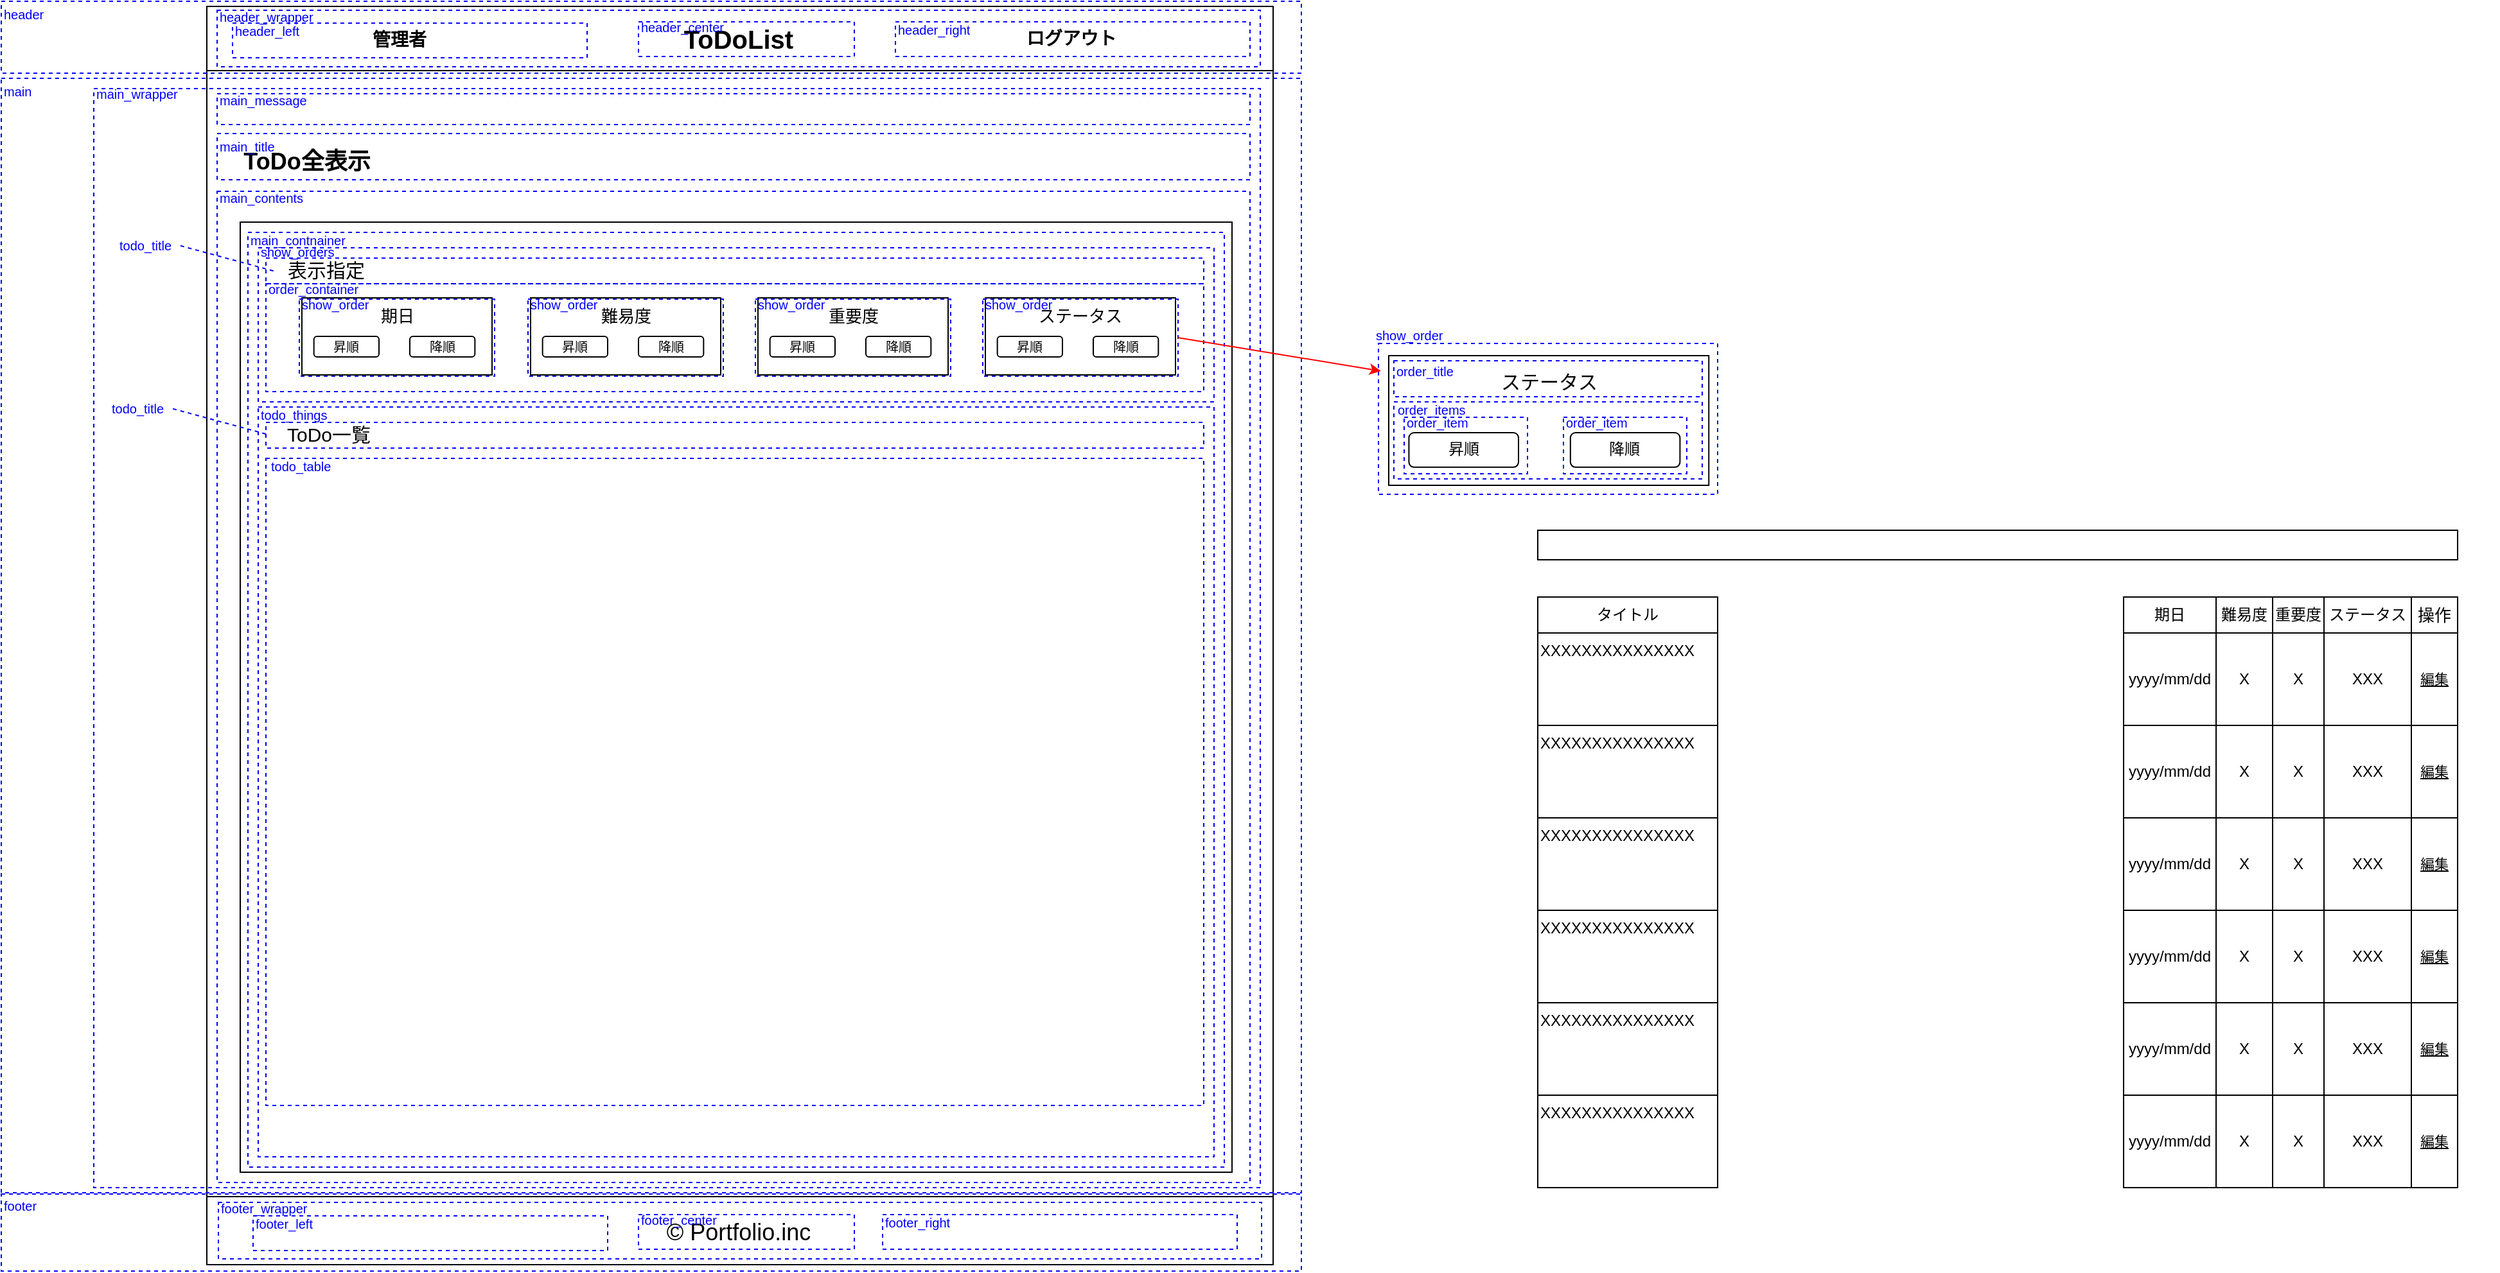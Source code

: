 <mxfile version="13.9.9" type="device"><diagram id="lAW5gfvQpGq91mGYDGwt" name="ページ1"><mxGraphModel dx="2044" dy="1932" grid="1" gridSize="4" guides="1" tooltips="1" connect="1" arrows="1" fold="1" page="1" pageScale="1" pageWidth="827" pageHeight="1169" math="0" shadow="0"><root><mxCell id="0"/><mxCell id="1" parent="0"/><mxCell id="KEuncwygjHZbyqNy_YQT-34" value="" style="group" parent="1" vertex="1" connectable="0"><mxGeometry y="-48" width="830" height="972" as="geometry"/></mxCell><mxCell id="tP_qFb6u1pj_dAxfEfU8-1" value="" style="rounded=0;whiteSpace=wrap;html=1;" parent="KEuncwygjHZbyqNy_YQT-34" vertex="1"><mxGeometry y="0.5" width="830" height="971.5" as="geometry"/></mxCell><mxCell id="tP_qFb6u1pj_dAxfEfU8-2" value="" style="rounded=0;whiteSpace=wrap;html=1;" parent="KEuncwygjHZbyqNy_YQT-34" vertex="1"><mxGeometry width="830" height="50" as="geometry"/></mxCell><mxCell id="tP_qFb6u1pj_dAxfEfU8-8" value="" style="rounded=0;whiteSpace=wrap;html=1;" parent="KEuncwygjHZbyqNy_YQT-34" vertex="1"><mxGeometry y="927" width="830" height="53" as="geometry"/></mxCell><mxCell id="tP_qFb6u1pj_dAxfEfU8-9" value="&lt;font style=&quot;font-size: 18px&quot;&gt;© Portfolio.inc&lt;/font&gt;" style="text;html=1;strokeColor=none;fillColor=none;align=center;verticalAlign=middle;whiteSpace=wrap;rounded=0;fontSize=20;" parent="KEuncwygjHZbyqNy_YQT-34" vertex="1"><mxGeometry x="298" y="943.5" width="232" height="20" as="geometry"/></mxCell><mxCell id="249utH4H3VEhiZY-PdCE-3" value="&lt;font size=&quot;1&quot;&gt;&lt;b style=&quot;font-size: 18px&quot;&gt;ToDo全表示&lt;/b&gt;&lt;/font&gt;" style="text;html=1;strokeColor=none;fillColor=none;align=center;verticalAlign=middle;whiteSpace=wrap;rounded=0;fontSize=17;" parent="KEuncwygjHZbyqNy_YQT-34" vertex="1"><mxGeometry x="16" y="111" width="124" height="20" as="geometry"/></mxCell><mxCell id="tP_qFb6u1pj_dAxfEfU8-3" value="&lt;b&gt;&lt;font style=&quot;font-size: 20px&quot;&gt;ToDoList&lt;/font&gt;&lt;/b&gt;" style="text;html=1;strokeColor=none;fillColor=none;align=center;verticalAlign=middle;whiteSpace=wrap;rounded=0;strokeWidth=4;" parent="KEuncwygjHZbyqNy_YQT-34" vertex="1"><mxGeometry x="334" y="10" width="160" height="30" as="geometry"/></mxCell><mxCell id="KEuncwygjHZbyqNy_YQT-17" value="&lt;span style=&quot;font-size: 14px&quot;&gt;&lt;b style=&quot;font-size: 14px&quot;&gt;管理者&lt;/b&gt;&lt;/span&gt;" style="text;html=1;strokeColor=none;fillColor=none;align=center;verticalAlign=middle;whiteSpace=wrap;rounded=0;fontSize=14;" parent="KEuncwygjHZbyqNy_YQT-34" vertex="1"><mxGeometry x="100" y="16" width="100" height="20" as="geometry"/></mxCell><mxCell id="KEuncwygjHZbyqNy_YQT-21" value="&lt;b&gt;ログアウト&lt;/b&gt;" style="text;html=1;strokeColor=none;fillColor=none;align=center;verticalAlign=middle;whiteSpace=wrap;rounded=0;fontSize=14;" parent="KEuncwygjHZbyqNy_YQT-34" vertex="1"><mxGeometry x="623" y="15" width="100" height="20" as="geometry"/></mxCell><mxCell id="KEuncwygjHZbyqNy_YQT-14" value="" style="rounded=0;whiteSpace=wrap;html=1;fillColor=none;" parent="KEuncwygjHZbyqNy_YQT-34" vertex="1"><mxGeometry x="26" y="168" width="772" height="740" as="geometry"/></mxCell><mxCell id="KEuncwygjHZbyqNy_YQT-23" value="" style="rounded=0;whiteSpace=wrap;html=1;fillColor=none;fontSize=14;strokeColor=#0000FF;dashed=1;" parent="1" vertex="1"><mxGeometry x="-160" y="-52" width="1012" height="56" as="geometry"/></mxCell><mxCell id="KEuncwygjHZbyqNy_YQT-24" value="" style="rounded=0;whiteSpace=wrap;html=1;fillColor=none;fontSize=14;strokeColor=#0000FF;dashed=1;" parent="1" vertex="1"><mxGeometry x="-160" y="8" width="1012" height="868" as="geometry"/></mxCell><mxCell id="KEuncwygjHZbyqNy_YQT-27" value="" style="rounded=0;whiteSpace=wrap;html=1;fillColor=none;fontSize=14;strokeColor=#0000FF;dashed=1;" parent="1" vertex="1"><mxGeometry x="-160" y="877" width="1012" height="60" as="geometry"/></mxCell><mxCell id="KEuncwygjHZbyqNy_YQT-28" value="header" style="text;html=1;strokeColor=none;fillColor=none;align=left;verticalAlign=middle;whiteSpace=wrap;rounded=0;dashed=1;fontSize=10;fontColor=#0000FF;" parent="1" vertex="1"><mxGeometry x="-160" y="-52" width="40" height="20" as="geometry"/></mxCell><mxCell id="KEuncwygjHZbyqNy_YQT-33" value="main" style="text;html=1;strokeColor=none;fillColor=none;align=left;verticalAlign=middle;whiteSpace=wrap;rounded=0;dashed=1;fontSize=10;fontColor=#0000FF;" parent="1" vertex="1"><mxGeometry x="-160" y="8" width="40" height="20" as="geometry"/></mxCell><mxCell id="KEuncwygjHZbyqNy_YQT-35" value="footer" style="text;html=1;strokeColor=none;fillColor=none;align=left;verticalAlign=middle;whiteSpace=wrap;rounded=0;dashed=1;fontSize=10;fontColor=#0000FF;" parent="1" vertex="1"><mxGeometry x="-160" y="876" width="40" height="20" as="geometry"/></mxCell><mxCell id="KEuncwygjHZbyqNy_YQT-69" value="" style="rounded=0;whiteSpace=wrap;html=1;dashed=1;fillColor=none;strokeColor=#0000FF;" parent="1" vertex="1"><mxGeometry x="-88" y="16" width="908" height="856" as="geometry"/></mxCell><mxCell id="KEuncwygjHZbyqNy_YQT-70" value="main_wrapper" style="text;html=1;strokeColor=none;fillColor=none;align=left;verticalAlign=middle;whiteSpace=wrap;rounded=0;dashed=1;fontSize=10;fontColor=#0000FF;" parent="1" vertex="1"><mxGeometry x="-88" y="16" width="84" height="8" as="geometry"/></mxCell><mxCell id="KEuncwygjHZbyqNy_YQT-73" value="" style="rounded=0;whiteSpace=wrap;html=1;fillColor=none;fontSize=14;strokeColor=#0000FF;dashed=1;" parent="1" vertex="1"><mxGeometry x="20" y="-35" width="276" height="27" as="geometry"/></mxCell><mxCell id="KEuncwygjHZbyqNy_YQT-74" value="header_left" style="text;html=1;strokeColor=none;fillColor=none;align=left;verticalAlign=middle;whiteSpace=wrap;rounded=0;dashed=1;fontSize=10;fontColor=#0000FF;" parent="1" vertex="1"><mxGeometry x="20" y="-35" width="72" height="11" as="geometry"/></mxCell><mxCell id="KEuncwygjHZbyqNy_YQT-79" value="" style="rounded=0;whiteSpace=wrap;html=1;fillColor=none;fontSize=14;strokeColor=#0000FF;dashed=1;" parent="1" vertex="1"><mxGeometry x="8" y="-45" width="812" height="44" as="geometry"/></mxCell><mxCell id="KEuncwygjHZbyqNy_YQT-80" value="header_wrapper" style="text;html=1;strokeColor=none;fillColor=none;align=left;verticalAlign=middle;whiteSpace=wrap;rounded=0;dashed=1;fontSize=10;fontColor=#0000FF;" parent="1" vertex="1"><mxGeometry x="8" y="-44" width="84" height="8" as="geometry"/></mxCell><mxCell id="KEuncwygjHZbyqNy_YQT-92" value="" style="rounded=0;whiteSpace=wrap;html=1;fillColor=none;fontSize=14;strokeColor=#0000FF;dashed=1;" parent="1" vertex="1"><mxGeometry x="336" y="893" width="168" height="27" as="geometry"/></mxCell><mxCell id="KEuncwygjHZbyqNy_YQT-93" value="" style="rounded=0;whiteSpace=wrap;html=1;fillColor=none;fontSize=14;strokeColor=#0000FF;dashed=1;" parent="1" vertex="1"><mxGeometry x="9" y="883.5" width="812" height="44" as="geometry"/></mxCell><mxCell id="KEuncwygjHZbyqNy_YQT-94" value="footer_center" style="text;html=1;strokeColor=none;fillColor=none;align=left;verticalAlign=middle;whiteSpace=wrap;rounded=0;dashed=1;fontSize=10;fontColor=#0000FF;" parent="1" vertex="1"><mxGeometry x="336" y="891" width="96" height="11" as="geometry"/></mxCell><mxCell id="KEuncwygjHZbyqNy_YQT-95" value="" style="rounded=0;whiteSpace=wrap;html=1;fillColor=none;fontSize=14;strokeColor=#0000FF;dashed=1;" parent="1" vertex="1"><mxGeometry x="36" y="894" width="276" height="27" as="geometry"/></mxCell><mxCell id="KEuncwygjHZbyqNy_YQT-96" value="footer_left" style="text;html=1;strokeColor=none;fillColor=none;align=left;verticalAlign=middle;whiteSpace=wrap;rounded=0;dashed=1;fontSize=10;fontColor=#0000FF;" parent="1" vertex="1"><mxGeometry x="36" y="894" width="72" height="11" as="geometry"/></mxCell><mxCell id="KEuncwygjHZbyqNy_YQT-97" value="footer_right" style="text;html=1;strokeColor=none;fillColor=none;align=left;verticalAlign=middle;whiteSpace=wrap;rounded=0;dashed=1;fontSize=10;fontColor=#0000FF;" parent="1" vertex="1"><mxGeometry x="526" y="893" width="72" height="11" as="geometry"/></mxCell><mxCell id="KEuncwygjHZbyqNy_YQT-98" value="" style="rounded=0;whiteSpace=wrap;html=1;fillColor=none;fontSize=14;strokeColor=#0000FF;dashed=1;" parent="1" vertex="1"><mxGeometry x="526" y="893" width="276" height="27" as="geometry"/></mxCell><mxCell id="KEuncwygjHZbyqNy_YQT-99" value="footer_wrapper" style="text;html=1;strokeColor=none;fillColor=none;align=left;verticalAlign=middle;whiteSpace=wrap;rounded=0;dashed=1;fontSize=10;fontColor=#0000FF;" parent="1" vertex="1"><mxGeometry x="9" y="883.5" width="84" height="8" as="geometry"/></mxCell><mxCell id="M2rv97hYD40gKzkqOxp8-1" value="" style="rounded=0;whiteSpace=wrap;html=1;dashed=1;fillColor=none;strokeColor=#0000FF;" parent="1" vertex="1"><mxGeometry x="8" y="96" width="804" height="772" as="geometry"/></mxCell><mxCell id="KEuncwygjHZbyqNy_YQT-46" value="main_contents" style="text;html=1;strokeColor=none;fillColor=none;align=left;verticalAlign=middle;whiteSpace=wrap;rounded=0;dashed=1;fontColor=#0000FF;fontSize=10;" parent="1" vertex="1"><mxGeometry x="8" y="91" width="80" height="20" as="geometry"/></mxCell><mxCell id="KEuncwygjHZbyqNy_YQT-47" value="" style="rounded=0;whiteSpace=wrap;html=1;dashed=1;fillColor=none;strokeColor=#0000FF;" parent="1" vertex="1"><mxGeometry x="8" y="51" width="804" height="36" as="geometry"/></mxCell><mxCell id="KEuncwygjHZbyqNy_YQT-48" value="main_title" style="text;html=1;strokeColor=none;fillColor=none;align=left;verticalAlign=middle;whiteSpace=wrap;rounded=0;dashed=1;fontColor=#0000FF;fontSize=10;" parent="1" vertex="1"><mxGeometry x="8" y="55" width="84" height="12" as="geometry"/></mxCell><mxCell id="KEuncwygjHZbyqNy_YQT-49" value="" style="rounded=0;whiteSpace=wrap;html=1;dashed=1;fillColor=none;strokeColor=#0000FF;" parent="1" vertex="1"><mxGeometry x="8" y="20" width="804" height="24" as="geometry"/></mxCell><mxCell id="KEuncwygjHZbyqNy_YQT-50" value="main_message" style="text;html=1;strokeColor=none;fillColor=none;align=left;verticalAlign=middle;whiteSpace=wrap;rounded=0;dashed=1;fontColor=#0000FF;fontSize=10;" parent="1" vertex="1"><mxGeometry x="8" y="17" width="80" height="16" as="geometry"/></mxCell><mxCell id="KEuncwygjHZbyqNy_YQT-71" value="header_center" style="text;html=1;strokeColor=none;fillColor=none;align=left;verticalAlign=middle;whiteSpace=wrap;rounded=0;dashed=1;fontSize=10;fontColor=#0000FF;" parent="1" vertex="1"><mxGeometry x="336" y="-38" width="96" height="11" as="geometry"/></mxCell><mxCell id="KEuncwygjHZbyqNy_YQT-72" value="" style="rounded=0;whiteSpace=wrap;html=1;fillColor=none;fontSize=14;strokeColor=#0000FF;dashed=1;" parent="1" vertex="1"><mxGeometry x="336" y="-36" width="168" height="27" as="geometry"/></mxCell><mxCell id="KEuncwygjHZbyqNy_YQT-75" value="header_right" style="text;html=1;strokeColor=none;fillColor=none;align=left;verticalAlign=middle;whiteSpace=wrap;rounded=0;dashed=1;fontSize=10;fontColor=#0000FF;" parent="1" vertex="1"><mxGeometry x="536" y="-36" width="72" height="11" as="geometry"/></mxCell><mxCell id="KEuncwygjHZbyqNy_YQT-76" value="" style="rounded=0;whiteSpace=wrap;html=1;fillColor=none;fontSize=14;strokeColor=#0000FF;dashed=1;" parent="1" vertex="1"><mxGeometry x="536" y="-36" width="276" height="27" as="geometry"/></mxCell><mxCell id="OrFkVEM_c1ZQOquCTtwF-202" value="" style="group" parent="1" vertex="1" connectable="0"><mxGeometry x="46" y="131" width="736" height="128" as="geometry"/></mxCell><mxCell id="OrFkVEM_c1ZQOquCTtwF-110" value="表示指定" style="text;html=1;strokeColor=none;fillColor=none;align=center;verticalAlign=middle;whiteSpace=wrap;rounded=0;fontSize=15;" parent="OrFkVEM_c1ZQOquCTtwF-202" vertex="1"><mxGeometry x="13" y="16" width="68" height="20" as="geometry"/></mxCell><mxCell id="OrFkVEM_c1ZQOquCTtwF-124" value="" style="group" parent="OrFkVEM_c1ZQOquCTtwF-202" vertex="1" connectable="0"><mxGeometry x="28" y="48" width="148" height="60" as="geometry"/></mxCell><mxCell id="OrFkVEM_c1ZQOquCTtwF-119" value="" style="rounded=0;whiteSpace=wrap;html=1;fontSize=11;align=center;" parent="OrFkVEM_c1ZQOquCTtwF-124" vertex="1"><mxGeometry width="148" height="60" as="geometry"/></mxCell><mxCell id="OrFkVEM_c1ZQOquCTtwF-114" value="期日" style="text;html=1;strokeColor=none;fillColor=none;align=center;verticalAlign=middle;whiteSpace=wrap;rounded=0;fontSize=13;" parent="OrFkVEM_c1ZQOquCTtwF-124" vertex="1"><mxGeometry x="50.667" y="4" width="46.667" height="20" as="geometry"/></mxCell><mxCell id="OrFkVEM_c1ZQOquCTtwF-116" value="昇順" style="rounded=1;whiteSpace=wrap;html=1;fontSize=10;align=center;" parent="OrFkVEM_c1ZQOquCTtwF-124" vertex="1"><mxGeometry x="9.33" y="30" width="50.67" height="16" as="geometry"/></mxCell><mxCell id="OrFkVEM_c1ZQOquCTtwF-138" value="降順" style="rounded=1;whiteSpace=wrap;html=1;fontSize=10;align=center;" parent="OrFkVEM_c1ZQOquCTtwF-124" vertex="1"><mxGeometry x="84" y="30" width="50.67" height="16" as="geometry"/></mxCell><mxCell id="OrFkVEM_c1ZQOquCTtwF-157" value="" style="group" parent="OrFkVEM_c1ZQOquCTtwF-202" vertex="1" connectable="0"><mxGeometry x="206" y="48" width="148" height="60" as="geometry"/></mxCell><mxCell id="OrFkVEM_c1ZQOquCTtwF-158" value="" style="rounded=0;whiteSpace=wrap;html=1;fontSize=11;align=center;" parent="OrFkVEM_c1ZQOquCTtwF-157" vertex="1"><mxGeometry width="148" height="60" as="geometry"/></mxCell><mxCell id="OrFkVEM_c1ZQOquCTtwF-159" value="難易度" style="text;html=1;strokeColor=none;fillColor=none;align=center;verticalAlign=middle;whiteSpace=wrap;rounded=0;fontSize=13;" parent="OrFkVEM_c1ZQOquCTtwF-157" vertex="1"><mxGeometry x="50.667" y="4" width="46.667" height="20" as="geometry"/></mxCell><mxCell id="OrFkVEM_c1ZQOquCTtwF-160" value="昇順" style="rounded=1;whiteSpace=wrap;html=1;fontSize=10;align=center;" parent="OrFkVEM_c1ZQOquCTtwF-157" vertex="1"><mxGeometry x="9.33" y="30" width="50.67" height="16" as="geometry"/></mxCell><mxCell id="OrFkVEM_c1ZQOquCTtwF-161" value="降順" style="rounded=1;whiteSpace=wrap;html=1;fontSize=10;align=center;" parent="OrFkVEM_c1ZQOquCTtwF-157" vertex="1"><mxGeometry x="84" y="30" width="50.67" height="16" as="geometry"/></mxCell><mxCell id="OrFkVEM_c1ZQOquCTtwF-162" value="" style="group" parent="OrFkVEM_c1ZQOquCTtwF-202" vertex="1" connectable="0"><mxGeometry x="383" y="48" width="148" height="60" as="geometry"/></mxCell><mxCell id="OrFkVEM_c1ZQOquCTtwF-163" value="" style="rounded=0;whiteSpace=wrap;html=1;fontSize=11;align=center;" parent="OrFkVEM_c1ZQOquCTtwF-162" vertex="1"><mxGeometry width="148" height="60" as="geometry"/></mxCell><mxCell id="OrFkVEM_c1ZQOquCTtwF-164" value="重要度" style="text;html=1;strokeColor=none;fillColor=none;align=center;verticalAlign=middle;whiteSpace=wrap;rounded=0;fontSize=13;" parent="OrFkVEM_c1ZQOquCTtwF-162" vertex="1"><mxGeometry x="50.667" y="4" width="46.667" height="20" as="geometry"/></mxCell><mxCell id="OrFkVEM_c1ZQOquCTtwF-165" value="昇順" style="rounded=1;whiteSpace=wrap;html=1;fontSize=10;align=center;" parent="OrFkVEM_c1ZQOquCTtwF-162" vertex="1"><mxGeometry x="9.33" y="30" width="50.67" height="16" as="geometry"/></mxCell><mxCell id="OrFkVEM_c1ZQOquCTtwF-166" value="降順" style="rounded=1;whiteSpace=wrap;html=1;fontSize=10;align=center;" parent="OrFkVEM_c1ZQOquCTtwF-162" vertex="1"><mxGeometry x="84" y="30" width="50.67" height="16" as="geometry"/></mxCell><mxCell id="OrFkVEM_c1ZQOquCTtwF-172" value="" style="group" parent="OrFkVEM_c1ZQOquCTtwF-202" vertex="1" connectable="0"><mxGeometry x="560" y="48" width="148" height="60" as="geometry"/></mxCell><mxCell id="OrFkVEM_c1ZQOquCTtwF-173" value="" style="rounded=0;whiteSpace=wrap;html=1;fontSize=11;align=center;" parent="OrFkVEM_c1ZQOquCTtwF-172" vertex="1"><mxGeometry width="148" height="60" as="geometry"/></mxCell><mxCell id="OrFkVEM_c1ZQOquCTtwF-174" value="ステータス" style="text;html=1;strokeColor=none;fillColor=none;align=center;verticalAlign=middle;whiteSpace=wrap;rounded=0;fontSize=13;" parent="OrFkVEM_c1ZQOquCTtwF-172" vertex="1"><mxGeometry x="36" y="4" width="76" height="20" as="geometry"/></mxCell><mxCell id="OrFkVEM_c1ZQOquCTtwF-175" value="昇順" style="rounded=1;whiteSpace=wrap;html=1;fontSize=10;align=center;" parent="OrFkVEM_c1ZQOquCTtwF-172" vertex="1"><mxGeometry x="9.33" y="30" width="50.67" height="16" as="geometry"/></mxCell><mxCell id="OrFkVEM_c1ZQOquCTtwF-176" value="降順" style="rounded=1;whiteSpace=wrap;html=1;fontSize=10;align=center;" parent="OrFkVEM_c1ZQOquCTtwF-172" vertex="1"><mxGeometry x="84" y="30" width="50.67" height="16" as="geometry"/></mxCell><mxCell id="OrFkVEM_c1ZQOquCTtwF-203" value="ToDo一覧" style="text;html=1;strokeColor=none;fillColor=none;align=center;verticalAlign=middle;whiteSpace=wrap;rounded=0;fontSize=15;" parent="1" vertex="1"><mxGeometry x="57" y="275" width="76" height="20" as="geometry"/></mxCell><mxCell id="OrFkVEM_c1ZQOquCTtwF-213" value="" style="rounded=0;whiteSpace=wrap;html=1;dashed=1;fillColor=none;strokeColor=#0000FF;" parent="1" vertex="1"><mxGeometry x="32" y="128" width="760" height="728" as="geometry"/></mxCell><mxCell id="OrFkVEM_c1ZQOquCTtwF-214" value="main_contnainer" style="text;html=1;strokeColor=none;fillColor=none;align=left;verticalAlign=middle;whiteSpace=wrap;rounded=0;dashed=1;fontColor=#0000FF;fontSize=10;" parent="1" vertex="1"><mxGeometry x="32" y="124" width="80" height="20" as="geometry"/></mxCell><mxCell id="OrFkVEM_c1ZQOquCTtwF-215" value="" style="rounded=0;whiteSpace=wrap;html=1;dashed=1;fillColor=none;strokeColor=#0000FF;" parent="1" vertex="1"><mxGeometry x="40" y="140" width="744" height="120" as="geometry"/></mxCell><mxCell id="OrFkVEM_c1ZQOquCTtwF-216" value="show_orders" style="text;html=1;strokeColor=none;fillColor=none;align=left;verticalAlign=middle;whiteSpace=wrap;rounded=0;dashed=1;fontColor=#0000FF;fontSize=10;" parent="1" vertex="1"><mxGeometry x="40" y="133" width="80" height="20" as="geometry"/></mxCell><mxCell id="OrFkVEM_c1ZQOquCTtwF-217" value="" style="rounded=0;whiteSpace=wrap;html=1;dashed=1;fillColor=none;strokeColor=#0000FF;" parent="1" vertex="1"><mxGeometry x="40" y="264" width="744" height="584" as="geometry"/></mxCell><mxCell id="OrFkVEM_c1ZQOquCTtwF-218" value="todo_things" style="text;html=1;strokeColor=none;fillColor=none;align=left;verticalAlign=middle;whiteSpace=wrap;rounded=0;dashed=1;fontColor=#0000FF;fontSize=10;" parent="1" vertex="1"><mxGeometry x="40" y="260" width="80" height="20" as="geometry"/></mxCell><mxCell id="OrFkVEM_c1ZQOquCTtwF-219" value="" style="rounded=0;whiteSpace=wrap;html=1;dashed=1;fillColor=none;strokeColor=#0000FF;" parent="1" vertex="1"><mxGeometry x="46" y="168" width="730" height="84" as="geometry"/></mxCell><mxCell id="OrFkVEM_c1ZQOquCTtwF-220" value="" style="rounded=0;whiteSpace=wrap;html=1;dashed=1;fillColor=none;strokeColor=#0000FF;" parent="1" vertex="1"><mxGeometry x="46" y="148" width="730" height="20" as="geometry"/></mxCell><mxCell id="OrFkVEM_c1ZQOquCTtwF-221" value="todo_title" style="text;html=1;strokeColor=none;fillColor=none;align=left;verticalAlign=middle;whiteSpace=wrap;rounded=0;dashed=1;fontColor=#0000FF;fontSize=10;" parent="1" vertex="1"><mxGeometry x="-70" y="128" width="48" height="20" as="geometry"/></mxCell><mxCell id="OrFkVEM_c1ZQOquCTtwF-222" value="" style="endArrow=none;html=1;fontSize=12;entryX=1;entryY=0.5;entryDx=0;entryDy=0;exitX=0.008;exitY=0.5;exitDx=0;exitDy=0;exitPerimeter=0;dashed=1;strokeColor=#0000FF;" parent="1" source="OrFkVEM_c1ZQOquCTtwF-220" target="OrFkVEM_c1ZQOquCTtwF-221" edge="1"><mxGeometry width="50" height="50" relative="1" as="geometry"><mxPoint x="76" y="230" as="sourcePoint"/><mxPoint x="126" y="180" as="targetPoint"/></mxGeometry></mxCell><mxCell id="OrFkVEM_c1ZQOquCTtwF-223" value="order_container" style="text;html=1;strokeColor=none;fillColor=none;align=left;verticalAlign=middle;whiteSpace=wrap;rounded=0;dashed=1;fontColor=#0000FF;fontSize=10;" parent="1" vertex="1"><mxGeometry x="46" y="162" width="80" height="20" as="geometry"/></mxCell><mxCell id="OrFkVEM_c1ZQOquCTtwF-224" value="" style="rounded=0;whiteSpace=wrap;html=1;dashed=1;fillColor=none;strokeColor=#0000FF;" parent="1" vertex="1"><mxGeometry x="72" y="180" width="152" height="60" as="geometry"/></mxCell><mxCell id="OrFkVEM_c1ZQOquCTtwF-225" value="show_order" style="text;html=1;strokeColor=none;fillColor=none;align=left;verticalAlign=middle;whiteSpace=wrap;rounded=0;dashed=1;fontColor=#0000FF;fontSize=10;" parent="1" vertex="1"><mxGeometry x="72" y="176" width="56" height="16" as="geometry"/></mxCell><mxCell id="OrFkVEM_c1ZQOquCTtwF-227" value="" style="rounded=0;whiteSpace=wrap;html=1;dashed=1;fillColor=none;strokeColor=#0000FF;" parent="1" vertex="1"><mxGeometry x="250" y="180" width="152" height="60" as="geometry"/></mxCell><mxCell id="OrFkVEM_c1ZQOquCTtwF-228" value="show_order" style="text;html=1;strokeColor=none;fillColor=none;align=left;verticalAlign=middle;whiteSpace=wrap;rounded=0;dashed=1;fontColor=#0000FF;fontSize=10;" parent="1" vertex="1"><mxGeometry x="250" y="176" width="56" height="16" as="geometry"/></mxCell><mxCell id="OrFkVEM_c1ZQOquCTtwF-229" value="" style="rounded=0;whiteSpace=wrap;html=1;dashed=1;fillColor=none;strokeColor=#0000FF;" parent="1" vertex="1"><mxGeometry x="427" y="180" width="152" height="60" as="geometry"/></mxCell><mxCell id="OrFkVEM_c1ZQOquCTtwF-230" value="show_order" style="text;html=1;strokeColor=none;fillColor=none;align=left;verticalAlign=middle;whiteSpace=wrap;rounded=0;dashed=1;fontColor=#0000FF;fontSize=10;" parent="1" vertex="1"><mxGeometry x="427" y="176" width="56" height="16" as="geometry"/></mxCell><mxCell id="OrFkVEM_c1ZQOquCTtwF-231" value="" style="rounded=0;whiteSpace=wrap;html=1;dashed=1;fillColor=none;strokeColor=#0000FF;" parent="1" vertex="1"><mxGeometry x="604" y="180" width="152" height="60" as="geometry"/></mxCell><mxCell id="OrFkVEM_c1ZQOquCTtwF-232" value="show_order" style="text;html=1;strokeColor=none;fillColor=none;align=left;verticalAlign=middle;whiteSpace=wrap;rounded=0;dashed=1;fontColor=#0000FF;fontSize=10;" parent="1" vertex="1"><mxGeometry x="604" y="176" width="56" height="16" as="geometry"/></mxCell><mxCell id="OrFkVEM_c1ZQOquCTtwF-233" value="" style="rounded=0;whiteSpace=wrap;html=1;dashed=1;fillColor=none;strokeColor=#0000FF;" parent="1" vertex="1"><mxGeometry x="46" y="276" width="730" height="20" as="geometry"/></mxCell><mxCell id="OrFkVEM_c1ZQOquCTtwF-234" value="" style="rounded=0;whiteSpace=wrap;html=1;dashed=1;fillColor=none;strokeColor=#0000FF;" parent="1" vertex="1"><mxGeometry x="46" y="304" width="730" height="504" as="geometry"/></mxCell><mxCell id="OrFkVEM_c1ZQOquCTtwF-235" value="todo_title" style="text;html=1;strokeColor=none;fillColor=none;align=left;verticalAlign=middle;whiteSpace=wrap;rounded=0;dashed=1;fontColor=#0000FF;fontSize=10;" parent="1" vertex="1"><mxGeometry x="-75.84" y="255" width="48" height="20" as="geometry"/></mxCell><mxCell id="OrFkVEM_c1ZQOquCTtwF-236" value="" style="endArrow=none;html=1;fontSize=12;entryX=1;entryY=0.5;entryDx=0;entryDy=0;exitX=0.008;exitY=0.5;exitDx=0;exitDy=0;exitPerimeter=0;dashed=1;strokeColor=#0000FF;" parent="1" target="OrFkVEM_c1ZQOquCTtwF-235" edge="1"><mxGeometry width="50" height="50" relative="1" as="geometry"><mxPoint x="46.0" y="285" as="sourcePoint"/><mxPoint x="120.16" y="307" as="targetPoint"/></mxGeometry></mxCell><mxCell id="OrFkVEM_c1ZQOquCTtwF-237" value="todo_table" style="text;html=1;strokeColor=none;fillColor=none;align=left;verticalAlign=middle;whiteSpace=wrap;rounded=0;dashed=1;fontColor=#0000FF;fontSize=10;" parent="1" vertex="1"><mxGeometry x="48" y="304" width="80" height="12" as="geometry"/></mxCell><mxCell id="OrFkVEM_c1ZQOquCTtwF-249" value="" style="group;fontSize=13;" parent="1" vertex="1" connectable="0"><mxGeometry x="920" y="224" width="268" height="121.5" as="geometry"/></mxCell><mxCell id="OrFkVEM_c1ZQOquCTtwF-250" value="" style="rounded=0;whiteSpace=wrap;html=1;fontSize=11;align=center;" parent="OrFkVEM_c1ZQOquCTtwF-249" vertex="1"><mxGeometry width="249.14" height="101" as="geometry"/></mxCell><mxCell id="OrFkVEM_c1ZQOquCTtwF-251" value="ステータス" style="text;html=1;strokeColor=none;fillColor=none;align=center;verticalAlign=middle;whiteSpace=wrap;rounded=0;fontSize=15;" parent="OrFkVEM_c1ZQOquCTtwF-249" vertex="1"><mxGeometry x="60.602" y="2.733" width="127.937" height="33.667" as="geometry"/></mxCell><mxCell id="OrFkVEM_c1ZQOquCTtwF-252" value="昇順" style="rounded=1;whiteSpace=wrap;html=1;fontSize=12;align=center;" parent="OrFkVEM_c1ZQOquCTtwF-249" vertex="1"><mxGeometry x="15.706" y="60" width="85.297" height="26.933" as="geometry"/></mxCell><mxCell id="OrFkVEM_c1ZQOquCTtwF-253" value="降順" style="rounded=1;whiteSpace=wrap;html=1;fontSize=12;align=center;" parent="OrFkVEM_c1ZQOquCTtwF-249" vertex="1"><mxGeometry x="141.404" y="60" width="85.297" height="26.933" as="geometry"/></mxCell><mxCell id="OrFkVEM_c1ZQOquCTtwF-254" value="" style="rounded=0;whiteSpace=wrap;html=1;dashed=1;fillColor=none;strokeColor=#0000FF;" parent="OrFkVEM_c1ZQOquCTtwF-249" vertex="1"><mxGeometry x="-8" y="-9.5" width="264" height="117.5" as="geometry"/></mxCell><mxCell id="OrFkVEM_c1ZQOquCTtwF-262" value="" style="rounded=0;whiteSpace=wrap;html=1;dashed=1;fillColor=none;strokeColor=#0000FF;" parent="OrFkVEM_c1ZQOquCTtwF-249" vertex="1"><mxGeometry x="4" y="4" width="240" height="28" as="geometry"/></mxCell><mxCell id="OrFkVEM_c1ZQOquCTtwF-263" value="" style="rounded=0;whiteSpace=wrap;html=1;dashed=1;fillColor=none;strokeColor=#0000FF;" parent="OrFkVEM_c1ZQOquCTtwF-249" vertex="1"><mxGeometry x="4" y="36" width="240" height="60" as="geometry"/></mxCell><mxCell id="OrFkVEM_c1ZQOquCTtwF-264" value="order_title" style="text;html=1;strokeColor=none;fillColor=none;align=left;verticalAlign=middle;whiteSpace=wrap;rounded=0;dashed=1;fontColor=#0000FF;fontSize=10;" parent="OrFkVEM_c1ZQOquCTtwF-249" vertex="1"><mxGeometry x="4.0" y="4.0" width="56" height="16" as="geometry"/></mxCell><mxCell id="OrFkVEM_c1ZQOquCTtwF-265" value="" style="rounded=0;whiteSpace=wrap;html=1;dashed=1;fillColor=none;strokeColor=#0000FF;" parent="OrFkVEM_c1ZQOquCTtwF-249" vertex="1"><mxGeometry x="12" y="48" width="96" height="44" as="geometry"/></mxCell><mxCell id="OrFkVEM_c1ZQOquCTtwF-266" value="order_items" style="text;html=1;strokeColor=none;fillColor=none;align=left;verticalAlign=middle;whiteSpace=wrap;rounded=0;dashed=1;fontColor=#0000FF;fontSize=10;" parent="OrFkVEM_c1ZQOquCTtwF-249" vertex="1"><mxGeometry x="4.6" y="34" width="56" height="16" as="geometry"/></mxCell><mxCell id="OrFkVEM_c1ZQOquCTtwF-267" value="order_item" style="text;html=1;strokeColor=none;fillColor=none;align=left;verticalAlign=middle;whiteSpace=wrap;rounded=0;dashed=1;fontColor=#0000FF;fontSize=10;" parent="OrFkVEM_c1ZQOquCTtwF-249" vertex="1"><mxGeometry x="12" y="48" width="56" height="8" as="geometry"/></mxCell><mxCell id="OrFkVEM_c1ZQOquCTtwF-269" value="" style="rounded=0;whiteSpace=wrap;html=1;dashed=1;fillColor=none;strokeColor=#0000FF;" parent="OrFkVEM_c1ZQOquCTtwF-249" vertex="1"><mxGeometry x="136" y="48" width="96" height="44" as="geometry"/></mxCell><mxCell id="OrFkVEM_c1ZQOquCTtwF-270" value="order_item" style="text;html=1;strokeColor=none;fillColor=none;align=left;verticalAlign=middle;whiteSpace=wrap;rounded=0;dashed=1;fontColor=#0000FF;fontSize=10;" parent="OrFkVEM_c1ZQOquCTtwF-249" vertex="1"><mxGeometry x="136" y="48" width="56" height="8" as="geometry"/></mxCell><mxCell id="OrFkVEM_c1ZQOquCTtwF-255" value="show_order" style="text;html=1;strokeColor=none;fillColor=none;align=left;verticalAlign=middle;whiteSpace=wrap;rounded=0;dashed=1;fontColor=#0000FF;fontSize=10;" parent="1" vertex="1"><mxGeometry x="908" y="200" width="56" height="16" as="geometry"/></mxCell><mxCell id="OrFkVEM_c1ZQOquCTtwF-256" value="" style="endArrow=classic;html=1;fontSize=12;strokeColor=#FF0000;exitX=1;exitY=0.5;exitDx=0;exitDy=0;" parent="1" source="OrFkVEM_c1ZQOquCTtwF-231" edge="1"><mxGeometry width="50" height="50" relative="1" as="geometry"><mxPoint x="864" y="286" as="sourcePoint"/><mxPoint x="914" y="236" as="targetPoint"/></mxGeometry></mxCell><mxCell id="Nh4IR3t0AtoiWGDYlAv8-65" value="" style="group" vertex="1" connectable="0" parent="1"><mxGeometry x="1036" y="412" width="748" height="460" as="geometry"/></mxCell><mxCell id="Nh4IR3t0AtoiWGDYlAv8-66" value="" style="group" vertex="1" connectable="0" parent="Nh4IR3t0AtoiWGDYlAv8-65"><mxGeometry width="692" height="28" as="geometry"/></mxCell><mxCell id="Nh4IR3t0AtoiWGDYlAv8-67" value="タイトル" style="rounded=0;whiteSpace=wrap;html=1;" vertex="1" parent="Nh4IR3t0AtoiWGDYlAv8-66"><mxGeometry width="140" height="28" as="geometry"/></mxCell><mxCell id="Nh4IR3t0AtoiWGDYlAv8-69" value="期日" style="rounded=0;whiteSpace=wrap;html=1;" vertex="1" parent="Nh4IR3t0AtoiWGDYlAv8-66"><mxGeometry x="456" width="72" height="28" as="geometry"/></mxCell><mxCell id="Nh4IR3t0AtoiWGDYlAv8-70" value="難易度" style="rounded=0;whiteSpace=wrap;html=1;" vertex="1" parent="Nh4IR3t0AtoiWGDYlAv8-66"><mxGeometry x="528" width="44" height="28" as="geometry"/></mxCell><mxCell id="Nh4IR3t0AtoiWGDYlAv8-71" value="重要度" style="rounded=0;whiteSpace=wrap;html=1;" vertex="1" parent="Nh4IR3t0AtoiWGDYlAv8-66"><mxGeometry x="572" width="40" height="28" as="geometry"/></mxCell><mxCell id="Nh4IR3t0AtoiWGDYlAv8-72" value="ステータス" style="rounded=0;whiteSpace=wrap;html=1;" vertex="1" parent="Nh4IR3t0AtoiWGDYlAv8-66"><mxGeometry x="612" width="68" height="28" as="geometry"/></mxCell><mxCell id="Nh4IR3t0AtoiWGDYlAv8-73" value="" style="group;align=left;verticalAlign=top;fontSize=11;" vertex="1" connectable="0" parent="Nh4IR3t0AtoiWGDYlAv8-65"><mxGeometry y="28" width="748" height="72" as="geometry"/></mxCell><mxCell id="Nh4IR3t0AtoiWGDYlAv8-74" value="" style="group" vertex="1" connectable="0" parent="Nh4IR3t0AtoiWGDYlAv8-73"><mxGeometry width="748" height="72" as="geometry"/></mxCell><mxCell id="Nh4IR3t0AtoiWGDYlAv8-75" value="XXXXXXXXXXXXXXX" style="rounded=0;whiteSpace=wrap;html=1;align=left;verticalAlign=top;" vertex="1" parent="Nh4IR3t0AtoiWGDYlAv8-74"><mxGeometry width="140" height="72" as="geometry"/></mxCell><mxCell id="Nh4IR3t0AtoiWGDYlAv8-77" value="yyyy/mm/dd" style="rounded=0;whiteSpace=wrap;html=1;" vertex="1" parent="Nh4IR3t0AtoiWGDYlAv8-74"><mxGeometry x="456" width="72" height="72" as="geometry"/></mxCell><mxCell id="Nh4IR3t0AtoiWGDYlAv8-78" value="X" style="rounded=0;whiteSpace=wrap;html=1;" vertex="1" parent="Nh4IR3t0AtoiWGDYlAv8-74"><mxGeometry x="528" width="44" height="72" as="geometry"/></mxCell><mxCell id="Nh4IR3t0AtoiWGDYlAv8-79" value="X" style="rounded=0;whiteSpace=wrap;html=1;" vertex="1" parent="Nh4IR3t0AtoiWGDYlAv8-74"><mxGeometry x="572" width="40" height="72" as="geometry"/></mxCell><mxCell id="Nh4IR3t0AtoiWGDYlAv8-80" value="XXX" style="rounded=0;whiteSpace=wrap;html=1;" vertex="1" parent="Nh4IR3t0AtoiWGDYlAv8-74"><mxGeometry x="612" width="68" height="72" as="geometry"/></mxCell><mxCell id="Nh4IR3t0AtoiWGDYlAv8-81" value="" style="group;align=left;verticalAlign=top;fontSize=11;" vertex="1" connectable="0" parent="Nh4IR3t0AtoiWGDYlAv8-65"><mxGeometry y="100" width="748" height="72" as="geometry"/></mxCell><mxCell id="Nh4IR3t0AtoiWGDYlAv8-82" value="" style="group" vertex="1" connectable="0" parent="Nh4IR3t0AtoiWGDYlAv8-81"><mxGeometry width="748" height="72" as="geometry"/></mxCell><mxCell id="Nh4IR3t0AtoiWGDYlAv8-83" value="XXXXXXXXXXXXXXX" style="rounded=0;whiteSpace=wrap;html=1;align=left;verticalAlign=top;" vertex="1" parent="Nh4IR3t0AtoiWGDYlAv8-82"><mxGeometry width="140" height="72" as="geometry"/></mxCell><mxCell id="Nh4IR3t0AtoiWGDYlAv8-85" value="yyyy/mm/dd" style="rounded=0;whiteSpace=wrap;html=1;" vertex="1" parent="Nh4IR3t0AtoiWGDYlAv8-82"><mxGeometry x="456" width="72" height="72" as="geometry"/></mxCell><mxCell id="Nh4IR3t0AtoiWGDYlAv8-86" value="X" style="rounded=0;whiteSpace=wrap;html=1;" vertex="1" parent="Nh4IR3t0AtoiWGDYlAv8-82"><mxGeometry x="528" width="44" height="72" as="geometry"/></mxCell><mxCell id="Nh4IR3t0AtoiWGDYlAv8-87" value="X" style="rounded=0;whiteSpace=wrap;html=1;" vertex="1" parent="Nh4IR3t0AtoiWGDYlAv8-82"><mxGeometry x="572" width="40" height="72" as="geometry"/></mxCell><mxCell id="Nh4IR3t0AtoiWGDYlAv8-88" value="XXX" style="rounded=0;whiteSpace=wrap;html=1;" vertex="1" parent="Nh4IR3t0AtoiWGDYlAv8-82"><mxGeometry x="612" width="68" height="72" as="geometry"/></mxCell><mxCell id="Nh4IR3t0AtoiWGDYlAv8-89" value="" style="group;align=left;verticalAlign=top;fontSize=11;" vertex="1" connectable="0" parent="Nh4IR3t0AtoiWGDYlAv8-65"><mxGeometry y="172" width="748" height="72" as="geometry"/></mxCell><mxCell id="Nh4IR3t0AtoiWGDYlAv8-90" value="" style="group" vertex="1" connectable="0" parent="Nh4IR3t0AtoiWGDYlAv8-89"><mxGeometry width="748" height="72" as="geometry"/></mxCell><mxCell id="Nh4IR3t0AtoiWGDYlAv8-91" value="XXXXXXXXXXXXXXX" style="rounded=0;whiteSpace=wrap;html=1;align=left;verticalAlign=top;" vertex="1" parent="Nh4IR3t0AtoiWGDYlAv8-90"><mxGeometry width="140" height="72" as="geometry"/></mxCell><mxCell id="Nh4IR3t0AtoiWGDYlAv8-93" value="yyyy/mm/dd" style="rounded=0;whiteSpace=wrap;html=1;" vertex="1" parent="Nh4IR3t0AtoiWGDYlAv8-90"><mxGeometry x="456" width="72" height="72" as="geometry"/></mxCell><mxCell id="Nh4IR3t0AtoiWGDYlAv8-94" value="X" style="rounded=0;whiteSpace=wrap;html=1;" vertex="1" parent="Nh4IR3t0AtoiWGDYlAv8-90"><mxGeometry x="528" width="44" height="72" as="geometry"/></mxCell><mxCell id="Nh4IR3t0AtoiWGDYlAv8-95" value="X" style="rounded=0;whiteSpace=wrap;html=1;" vertex="1" parent="Nh4IR3t0AtoiWGDYlAv8-90"><mxGeometry x="572" width="40" height="72" as="geometry"/></mxCell><mxCell id="Nh4IR3t0AtoiWGDYlAv8-96" value="XXX" style="rounded=0;whiteSpace=wrap;html=1;" vertex="1" parent="Nh4IR3t0AtoiWGDYlAv8-90"><mxGeometry x="612" width="68" height="72" as="geometry"/></mxCell><mxCell id="Nh4IR3t0AtoiWGDYlAv8-97" value="" style="group;align=left;verticalAlign=top;fontSize=11;" vertex="1" connectable="0" parent="Nh4IR3t0AtoiWGDYlAv8-65"><mxGeometry y="244" width="748" height="72" as="geometry"/></mxCell><mxCell id="Nh4IR3t0AtoiWGDYlAv8-98" value="" style="group" vertex="1" connectable="0" parent="Nh4IR3t0AtoiWGDYlAv8-97"><mxGeometry width="748" height="72" as="geometry"/></mxCell><mxCell id="Nh4IR3t0AtoiWGDYlAv8-99" value="XXXXXXXXXXXXXXX" style="rounded=0;whiteSpace=wrap;html=1;align=left;verticalAlign=top;" vertex="1" parent="Nh4IR3t0AtoiWGDYlAv8-98"><mxGeometry width="140" height="72" as="geometry"/></mxCell><mxCell id="Nh4IR3t0AtoiWGDYlAv8-101" value="yyyy/mm/dd" style="rounded=0;whiteSpace=wrap;html=1;" vertex="1" parent="Nh4IR3t0AtoiWGDYlAv8-98"><mxGeometry x="456" width="72" height="72" as="geometry"/></mxCell><mxCell id="Nh4IR3t0AtoiWGDYlAv8-102" value="X" style="rounded=0;whiteSpace=wrap;html=1;" vertex="1" parent="Nh4IR3t0AtoiWGDYlAv8-98"><mxGeometry x="528" width="44" height="72" as="geometry"/></mxCell><mxCell id="Nh4IR3t0AtoiWGDYlAv8-103" value="X" style="rounded=0;whiteSpace=wrap;html=1;" vertex="1" parent="Nh4IR3t0AtoiWGDYlAv8-98"><mxGeometry x="572" width="40" height="72" as="geometry"/></mxCell><mxCell id="Nh4IR3t0AtoiWGDYlAv8-104" value="XXX" style="rounded=0;whiteSpace=wrap;html=1;" vertex="1" parent="Nh4IR3t0AtoiWGDYlAv8-98"><mxGeometry x="612" width="68" height="72" as="geometry"/></mxCell><mxCell id="Nh4IR3t0AtoiWGDYlAv8-105" value="" style="group;align=left;verticalAlign=top;fontSize=11;" vertex="1" connectable="0" parent="Nh4IR3t0AtoiWGDYlAv8-65"><mxGeometry y="316" width="748" height="72" as="geometry"/></mxCell><mxCell id="Nh4IR3t0AtoiWGDYlAv8-106" value="" style="group" vertex="1" connectable="0" parent="Nh4IR3t0AtoiWGDYlAv8-105"><mxGeometry width="748" height="72" as="geometry"/></mxCell><mxCell id="Nh4IR3t0AtoiWGDYlAv8-107" value="XXXXXXXXXXXXXXX" style="rounded=0;whiteSpace=wrap;html=1;align=left;verticalAlign=top;" vertex="1" parent="Nh4IR3t0AtoiWGDYlAv8-106"><mxGeometry width="140" height="72" as="geometry"/></mxCell><mxCell id="Nh4IR3t0AtoiWGDYlAv8-109" value="yyyy/mm/dd" style="rounded=0;whiteSpace=wrap;html=1;" vertex="1" parent="Nh4IR3t0AtoiWGDYlAv8-106"><mxGeometry x="456" width="72" height="72" as="geometry"/></mxCell><mxCell id="Nh4IR3t0AtoiWGDYlAv8-110" value="X" style="rounded=0;whiteSpace=wrap;html=1;" vertex="1" parent="Nh4IR3t0AtoiWGDYlAv8-106"><mxGeometry x="528" width="44" height="72" as="geometry"/></mxCell><mxCell id="Nh4IR3t0AtoiWGDYlAv8-111" value="X" style="rounded=0;whiteSpace=wrap;html=1;" vertex="1" parent="Nh4IR3t0AtoiWGDYlAv8-106"><mxGeometry x="572" width="40" height="72" as="geometry"/></mxCell><mxCell id="Nh4IR3t0AtoiWGDYlAv8-112" value="XXX" style="rounded=0;whiteSpace=wrap;html=1;" vertex="1" parent="Nh4IR3t0AtoiWGDYlAv8-106"><mxGeometry x="612" width="68" height="72" as="geometry"/></mxCell><mxCell id="Nh4IR3t0AtoiWGDYlAv8-113" value="" style="group;align=left;verticalAlign=top;fontSize=11;" vertex="1" connectable="0" parent="Nh4IR3t0AtoiWGDYlAv8-65"><mxGeometry y="388" width="748" height="72" as="geometry"/></mxCell><mxCell id="Nh4IR3t0AtoiWGDYlAv8-114" value="" style="group" vertex="1" connectable="0" parent="Nh4IR3t0AtoiWGDYlAv8-113"><mxGeometry width="748" height="72" as="geometry"/></mxCell><mxCell id="Nh4IR3t0AtoiWGDYlAv8-115" value="XXXXXXXXXXXXXXX" style="rounded=0;whiteSpace=wrap;html=1;align=left;verticalAlign=top;" vertex="1" parent="Nh4IR3t0AtoiWGDYlAv8-114"><mxGeometry width="140" height="72" as="geometry"/></mxCell><mxCell id="Nh4IR3t0AtoiWGDYlAv8-117" value="yyyy/mm/dd" style="rounded=0;whiteSpace=wrap;html=1;" vertex="1" parent="Nh4IR3t0AtoiWGDYlAv8-114"><mxGeometry x="456" width="72" height="72" as="geometry"/></mxCell><mxCell id="Nh4IR3t0AtoiWGDYlAv8-118" value="X" style="rounded=0;whiteSpace=wrap;html=1;" vertex="1" parent="Nh4IR3t0AtoiWGDYlAv8-114"><mxGeometry x="528" width="44" height="72" as="geometry"/></mxCell><mxCell id="Nh4IR3t0AtoiWGDYlAv8-119" value="X" style="rounded=0;whiteSpace=wrap;html=1;" vertex="1" parent="Nh4IR3t0AtoiWGDYlAv8-114"><mxGeometry x="572" width="40" height="72" as="geometry"/></mxCell><mxCell id="Nh4IR3t0AtoiWGDYlAv8-120" value="XXX" style="rounded=0;whiteSpace=wrap;html=1;" vertex="1" parent="Nh4IR3t0AtoiWGDYlAv8-114"><mxGeometry x="612" width="68" height="72" as="geometry"/></mxCell><mxCell id="Nh4IR3t0AtoiWGDYlAv8-121" value="" style="group;fontSize=12;" vertex="1" connectable="0" parent="Nh4IR3t0AtoiWGDYlAv8-65"><mxGeometry x="680" width="36" height="460" as="geometry"/></mxCell><mxCell id="Nh4IR3t0AtoiWGDYlAv8-122" value="&lt;font style=&quot;font-size: 13px&quot;&gt;操作&lt;/font&gt;" style="rounded=0;whiteSpace=wrap;html=1;fontSize=11;" vertex="1" parent="Nh4IR3t0AtoiWGDYlAv8-121"><mxGeometry width="36" height="28" as="geometry"/></mxCell><mxCell id="Nh4IR3t0AtoiWGDYlAv8-123" value="編集" style="rounded=0;whiteSpace=wrap;html=1;fontStyle=4;fontSize=11;" vertex="1" parent="Nh4IR3t0AtoiWGDYlAv8-121"><mxGeometry y="28" width="36" height="72" as="geometry"/></mxCell><mxCell id="Nh4IR3t0AtoiWGDYlAv8-124" value="編集" style="rounded=0;whiteSpace=wrap;html=1;fontStyle=4;fontSize=11;" vertex="1" parent="Nh4IR3t0AtoiWGDYlAv8-121"><mxGeometry y="100" width="36" height="72" as="geometry"/></mxCell><mxCell id="Nh4IR3t0AtoiWGDYlAv8-125" value="編集" style="rounded=0;whiteSpace=wrap;html=1;fontStyle=4;fontSize=11;" vertex="1" parent="Nh4IR3t0AtoiWGDYlAv8-121"><mxGeometry y="172" width="36" height="72" as="geometry"/></mxCell><mxCell id="Nh4IR3t0AtoiWGDYlAv8-126" value="編集" style="rounded=0;whiteSpace=wrap;html=1;fontStyle=4;fontSize=11;" vertex="1" parent="Nh4IR3t0AtoiWGDYlAv8-121"><mxGeometry y="244" width="36" height="72" as="geometry"/></mxCell><mxCell id="Nh4IR3t0AtoiWGDYlAv8-127" value="編集" style="rounded=0;whiteSpace=wrap;html=1;fontStyle=4;fontSize=11;" vertex="1" parent="Nh4IR3t0AtoiWGDYlAv8-121"><mxGeometry y="316" width="36" height="72" as="geometry"/></mxCell><mxCell id="Nh4IR3t0AtoiWGDYlAv8-128" value="編集" style="rounded=0;whiteSpace=wrap;html=1;fontStyle=4;fontSize=11;" vertex="1" parent="Nh4IR3t0AtoiWGDYlAv8-121"><mxGeometry y="388" width="36" height="72" as="geometry"/></mxCell><mxCell id="Nh4IR3t0AtoiWGDYlAv8-129" value="" style="rounded=0;whiteSpace=wrap;html=1;" vertex="1" parent="1"><mxGeometry x="1036" y="360" width="716" height="23" as="geometry"/></mxCell></root></mxGraphModel></diagram></mxfile>
